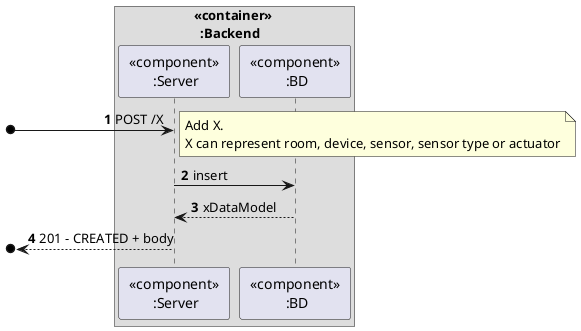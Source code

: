 @startuml
'https://plantuml.com/sequence-diagram

autonumber
!pragma teoz true


box "<<container>> \n  :Backend"
    participant " <<component>> \n :Server" as Server
    participant " <<component>> \n :BD" as BD
end box

[o-> Server: POST /X

note right
  Add X.
  X can represent room, device, sensor, sensor type or actuator
end note

Server -> BD : insert
BD --> Server : xDataModel
[o<-- Server: 201 - CREATED + body



@enduml